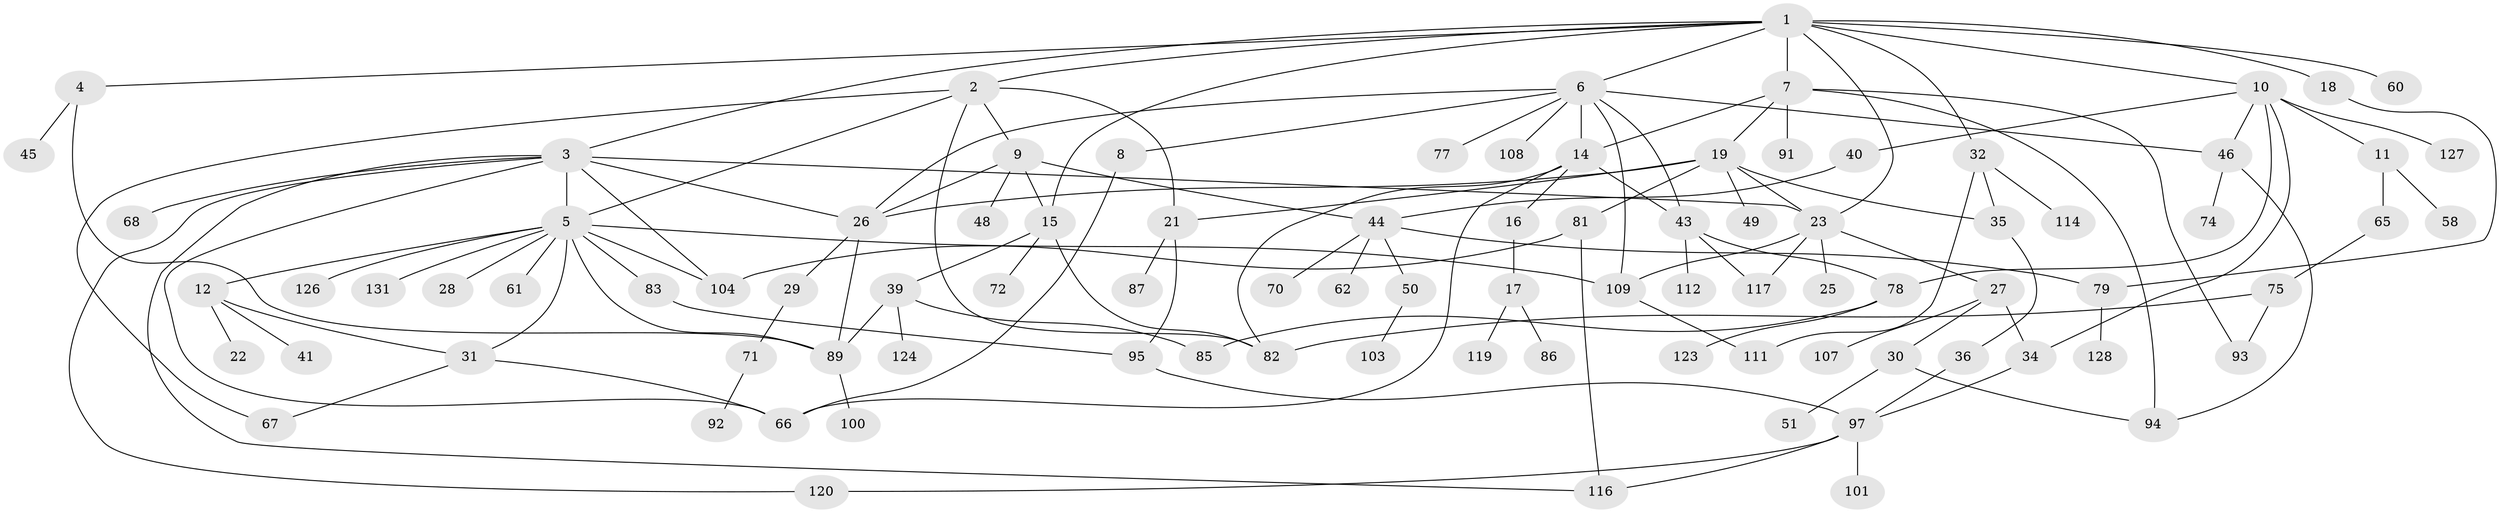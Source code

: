 // Generated by graph-tools (version 1.1) at 2025/23/03/03/25 07:23:34]
// undirected, 92 vertices, 134 edges
graph export_dot {
graph [start="1"]
  node [color=gray90,style=filled];
  1 [super="+106"];
  2 [super="+63"];
  3 [super="+20"];
  4;
  5 [super="+64"];
  6 [super="+55"];
  7 [super="+13"];
  8;
  9 [super="+47"];
  10 [super="+37"];
  11 [super="+52"];
  12;
  14 [super="+38"];
  15 [super="+33"];
  16;
  17 [super="+53"];
  18;
  19 [super="+42"];
  21;
  22;
  23 [super="+24"];
  25;
  26 [super="+118"];
  27 [super="+96"];
  28;
  29;
  30;
  31 [super="+59"];
  32 [super="+57"];
  34 [super="+80"];
  35;
  36;
  39;
  40 [super="+56"];
  41;
  43 [super="+73"];
  44 [super="+54"];
  45 [super="+69"];
  46;
  48 [super="+90"];
  49 [super="+121"];
  50;
  51;
  58;
  60 [super="+76"];
  61;
  62;
  65 [super="+113"];
  66 [super="+102"];
  67;
  68;
  70;
  71;
  72;
  74;
  75;
  77;
  78 [super="+99"];
  79 [super="+88"];
  81 [super="+84"];
  82 [super="+98"];
  83;
  85 [super="+115"];
  86;
  87 [super="+105"];
  89 [super="+122"];
  91;
  92;
  93;
  94 [super="+129"];
  95 [super="+125"];
  97 [super="+130"];
  100;
  101;
  103;
  104;
  107;
  108;
  109 [super="+110"];
  111;
  112;
  114;
  116;
  117;
  119;
  120;
  123;
  124;
  126;
  127;
  128;
  131;
  1 -- 2;
  1 -- 3;
  1 -- 4;
  1 -- 6;
  1 -- 7;
  1 -- 10;
  1 -- 18;
  1 -- 32;
  1 -- 60;
  1 -- 15;
  1 -- 23;
  2 -- 9;
  2 -- 21;
  2 -- 67;
  2 -- 82;
  2 -- 5;
  3 -- 5;
  3 -- 116;
  3 -- 120;
  3 -- 66;
  3 -- 104;
  3 -- 68;
  3 -- 23;
  3 -- 26;
  4 -- 45;
  4 -- 89;
  5 -- 12;
  5 -- 28;
  5 -- 61;
  5 -- 83;
  5 -- 89;
  5 -- 31;
  5 -- 131;
  5 -- 104;
  5 -- 109;
  5 -- 126;
  6 -- 8;
  6 -- 14;
  6 -- 77;
  6 -- 108;
  6 -- 43;
  6 -- 46;
  6 -- 109;
  6 -- 26;
  7 -- 19;
  7 -- 14;
  7 -- 91;
  7 -- 93;
  7 -- 94;
  8 -- 66;
  9 -- 15;
  9 -- 26;
  9 -- 44;
  9 -- 48;
  10 -- 11;
  10 -- 78;
  10 -- 40;
  10 -- 46;
  10 -- 127;
  10 -- 34;
  11 -- 58;
  11 -- 65;
  12 -- 22;
  12 -- 31;
  12 -- 41;
  14 -- 16;
  14 -- 43;
  14 -- 82;
  14 -- 66;
  15 -- 72;
  15 -- 39;
  15 -- 82;
  16 -- 17;
  17 -- 119;
  17 -- 86;
  18 -- 79;
  19 -- 21;
  19 -- 49;
  19 -- 26;
  19 -- 81;
  19 -- 35;
  19 -- 23;
  21 -- 87;
  21 -- 95;
  23 -- 27;
  23 -- 117;
  23 -- 109;
  23 -- 25;
  26 -- 29;
  26 -- 89;
  27 -- 30;
  27 -- 34;
  27 -- 107;
  29 -- 71;
  30 -- 51;
  30 -- 94;
  31 -- 67;
  31 -- 66;
  32 -- 35;
  32 -- 114;
  32 -- 111;
  34 -- 97;
  35 -- 36;
  36 -- 97;
  39 -- 85;
  39 -- 124;
  39 -- 89;
  40 -- 44;
  43 -- 117;
  43 -- 112;
  43 -- 78;
  44 -- 50;
  44 -- 62;
  44 -- 79;
  44 -- 70;
  46 -- 74;
  46 -- 94;
  50 -- 103;
  65 -- 75;
  71 -- 92;
  75 -- 93;
  75 -- 82;
  78 -- 85;
  78 -- 123;
  79 -- 128;
  81 -- 116;
  81 -- 104;
  83 -- 95;
  89 -- 100;
  95 -- 97;
  97 -- 101;
  97 -- 120;
  97 -- 116;
  109 -- 111;
}
